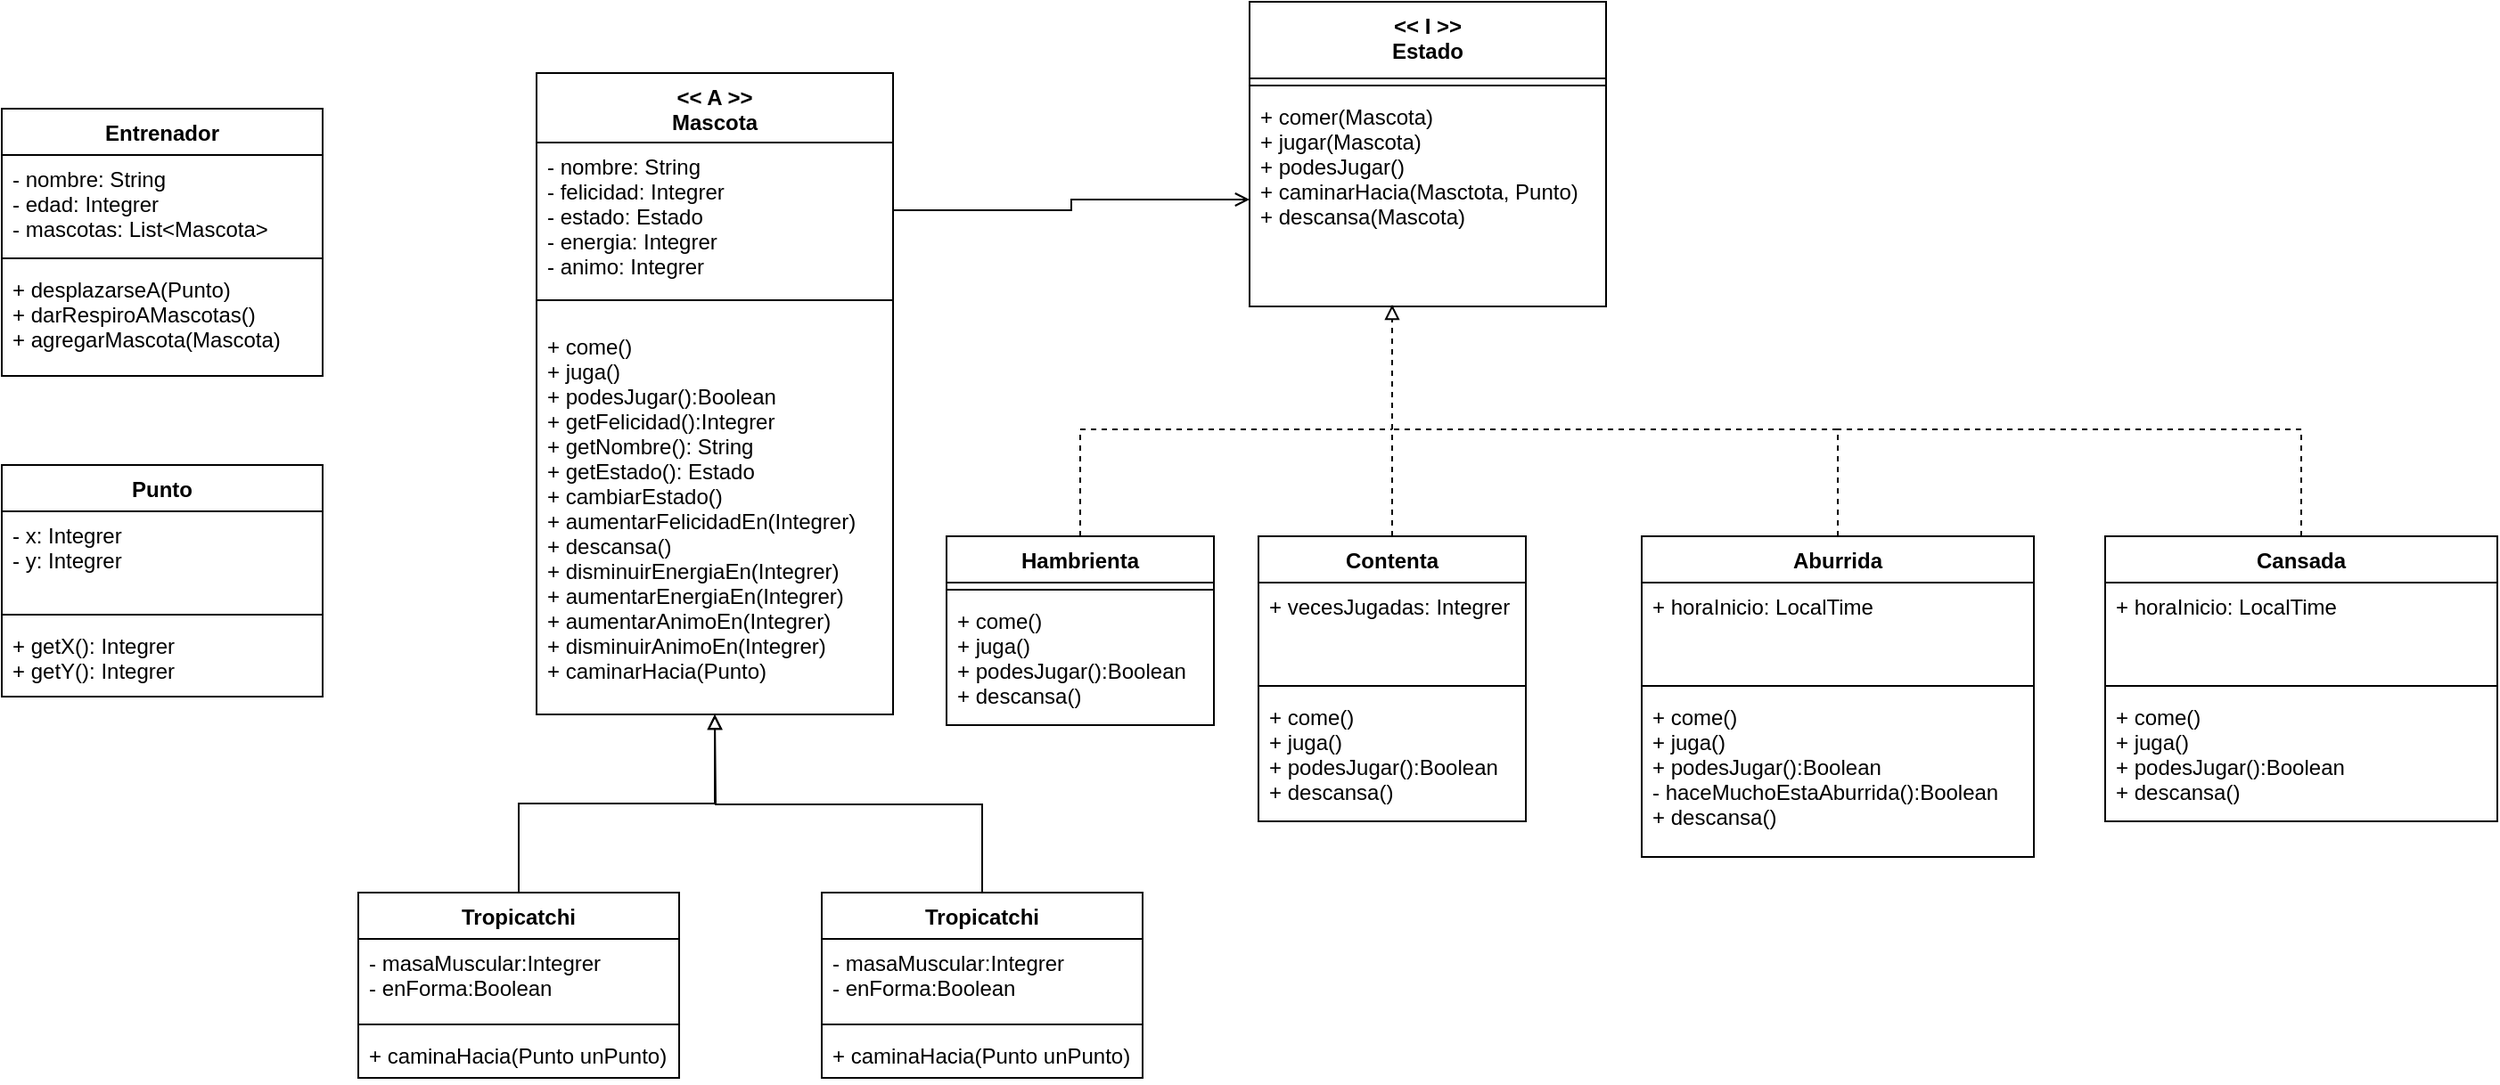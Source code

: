 <mxfile version="12.9.13" type="device"><diagram name="Page-1" id="9f46799a-70d6-7492-0946-bef42562c5a5"><mxGraphModel dx="2285" dy="685" grid="1" gridSize="10" guides="1" tooltips="1" connect="1" arrows="1" fold="1" page="1" pageScale="1" pageWidth="1100" pageHeight="850" background="#ffffff" math="0" shadow="0"><root><mxCell id="0"/><mxCell id="1" parent="0"/><mxCell id="CaBQTG2TXkmVwjgflJUq-14" style="edgeStyle=orthogonalEdgeStyle;rounded=0;orthogonalLoop=1;jettySize=auto;html=1;exitX=1;exitY=0.5;exitDx=0;exitDy=0;endArrow=open;endFill=0;" parent="1" source="CaBQTG2TXkmVwjgflJUq-2" target="CaBQTG2TXkmVwjgflJUq-12" edge="1"><mxGeometry relative="1" as="geometry"/></mxCell><mxCell id="CaBQTG2TXkmVwjgflJUq-1" value="&lt;&lt; A &gt;&gt;&#10;Mascota" style="swimlane;fontStyle=1;align=center;verticalAlign=top;childLayout=stackLayout;horizontal=1;startSize=39;horizontalStack=0;resizeParent=1;resizeParentMax=0;resizeLast=0;collapsible=1;marginBottom=0;" parent="1" vertex="1"><mxGeometry x="200" y="140" width="200" height="360" as="geometry"/></mxCell><mxCell id="CaBQTG2TXkmVwjgflJUq-2" value="- nombre: String&#10;- felicidad: Integrer&#10;- estado: Estado&#10;- energia: Integrer&#10;- animo: Integrer" style="text;strokeColor=none;fillColor=none;align=left;verticalAlign=top;spacingLeft=4;spacingRight=4;overflow=hidden;rotatable=0;points=[[0,0.5],[1,0.5]];portConstraint=eastwest;" parent="CaBQTG2TXkmVwjgflJUq-1" vertex="1"><mxGeometry y="39" width="200" height="76" as="geometry"/></mxCell><mxCell id="CaBQTG2TXkmVwjgflJUq-3" value="" style="line;strokeWidth=1;fillColor=none;align=left;verticalAlign=middle;spacingTop=-1;spacingLeft=3;spacingRight=3;rotatable=0;labelPosition=right;points=[];portConstraint=eastwest;" parent="CaBQTG2TXkmVwjgflJUq-1" vertex="1"><mxGeometry y="115" width="200" height="25" as="geometry"/></mxCell><mxCell id="CaBQTG2TXkmVwjgflJUq-4" value="+ come()&#10;+ juga()&#10;+ podesJugar():Boolean&#10;+ getFelicidad():Integrer&#10;+ getNombre(): String&#10;+ getEstado(): Estado&#10;+ cambiarEstado()&#10;+ aumentarFelicidadEn(Integrer)&#10;+ descansa()&#10;+ disminuirEnergiaEn(Integrer)&#10;+ aumentarEnergiaEn(Integrer)&#10;+ aumentarAnimoEn(Integrer)&#10;+ disminuirAnimoEn(Integrer)&#10;+ caminarHacia(Punto)&#10;" style="text;strokeColor=none;fillColor=none;align=left;verticalAlign=top;spacingLeft=4;spacingRight=4;overflow=hidden;rotatable=0;points=[[0,0.5],[1,0.5]];portConstraint=eastwest;" parent="CaBQTG2TXkmVwjgflJUq-1" vertex="1"><mxGeometry y="140" width="200" height="220" as="geometry"/></mxCell><mxCell id="rhUTFgZJm8BBpsGrQycf-16" style="edgeStyle=orthogonalEdgeStyle;rounded=0;orthogonalLoop=1;jettySize=auto;html=1;exitX=0.5;exitY=0;exitDx=0;exitDy=0;dashed=1;endArrow=none;endFill=0;" edge="1" parent="1" source="CaBQTG2TXkmVwjgflJUq-37"><mxGeometry relative="1" as="geometry"><mxPoint x="680" y="340" as="targetPoint"/><Array as="points"><mxPoint x="930" y="340"/></Array></mxGeometry></mxCell><mxCell id="CaBQTG2TXkmVwjgflJUq-37" value="Aburrida" style="swimlane;fontStyle=1;align=center;verticalAlign=top;childLayout=stackLayout;horizontal=1;startSize=26;horizontalStack=0;resizeParent=1;resizeParentMax=0;resizeLast=0;collapsible=1;marginBottom=0;" parent="1" vertex="1"><mxGeometry x="820" y="400" width="220" height="180" as="geometry"/></mxCell><mxCell id="CaBQTG2TXkmVwjgflJUq-38" value="+ horaInicio: LocalTime" style="text;strokeColor=none;fillColor=none;align=left;verticalAlign=top;spacingLeft=4;spacingRight=4;overflow=hidden;rotatable=0;points=[[0,0.5],[1,0.5]];portConstraint=eastwest;" parent="CaBQTG2TXkmVwjgflJUq-37" vertex="1"><mxGeometry y="26" width="220" height="54" as="geometry"/></mxCell><mxCell id="CaBQTG2TXkmVwjgflJUq-39" value="" style="line;strokeWidth=1;fillColor=none;align=left;verticalAlign=middle;spacingTop=-1;spacingLeft=3;spacingRight=3;rotatable=0;labelPosition=right;points=[];portConstraint=eastwest;" parent="CaBQTG2TXkmVwjgflJUq-37" vertex="1"><mxGeometry y="80" width="220" height="8" as="geometry"/></mxCell><mxCell id="CaBQTG2TXkmVwjgflJUq-40" value="+ come()&#10;+ juga()&#10;+ podesJugar():Boolean&#10;- haceMuchoEstaAburrida():Boolean&#10;+ descansa()" style="text;strokeColor=none;fillColor=none;align=left;verticalAlign=top;spacingLeft=4;spacingRight=4;overflow=hidden;rotatable=0;points=[[0,0.5],[1,0.5]];portConstraint=eastwest;" parent="CaBQTG2TXkmVwjgflJUq-37" vertex="1"><mxGeometry y="88" width="220" height="92" as="geometry"/></mxCell><mxCell id="CaBQTG2TXkmVwjgflJUq-9" value="&lt;&lt; I &gt;&gt;&#10;Estado" style="swimlane;fontStyle=1;align=center;verticalAlign=top;childLayout=stackLayout;horizontal=1;startSize=43;horizontalStack=0;resizeParent=1;resizeParentMax=0;resizeLast=0;collapsible=1;marginBottom=0;" parent="1" vertex="1"><mxGeometry x="600" y="100" width="200" height="171" as="geometry"/></mxCell><mxCell id="CaBQTG2TXkmVwjgflJUq-11" value="" style="line;strokeWidth=1;fillColor=none;align=left;verticalAlign=middle;spacingTop=-1;spacingLeft=3;spacingRight=3;rotatable=0;labelPosition=right;points=[];portConstraint=eastwest;" parent="CaBQTG2TXkmVwjgflJUq-9" vertex="1"><mxGeometry y="43" width="200" height="8" as="geometry"/></mxCell><mxCell id="CaBQTG2TXkmVwjgflJUq-12" value="+ comer(Mascota)&#10;+ jugar(Mascota)&#10;+ podesJugar()&#10;+ caminarHacia(Masctota, Punto)&#10;+ descansa(Mascota)" style="text;strokeColor=none;fillColor=none;align=left;verticalAlign=top;spacingLeft=4;spacingRight=4;overflow=hidden;rotatable=0;points=[[0,0.5],[1,0.5]];portConstraint=eastwest;" parent="CaBQTG2TXkmVwjgflJUq-9" vertex="1"><mxGeometry y="51" width="200" height="120" as="geometry"/></mxCell><mxCell id="CaBQTG2TXkmVwjgflJUq-62" style="edgeStyle=orthogonalEdgeStyle;rounded=0;orthogonalLoop=1;jettySize=auto;html=1;exitX=0.5;exitY=0;exitDx=0;exitDy=0;endArrow=block;endFill=0;dashed=1;" parent="1" source="CaBQTG2TXkmVwjgflJUq-53" edge="1"><mxGeometry relative="1" as="geometry"><mxPoint x="680" y="270" as="targetPoint"/></mxGeometry></mxCell><mxCell id="CaBQTG2TXkmVwjgflJUq-53" value="Contenta" style="swimlane;fontStyle=1;align=center;verticalAlign=top;childLayout=stackLayout;horizontal=1;startSize=26;horizontalStack=0;resizeParent=1;resizeParentMax=0;resizeLast=0;collapsible=1;marginBottom=0;" parent="1" vertex="1"><mxGeometry x="605" y="400" width="150" height="160" as="geometry"/></mxCell><mxCell id="CaBQTG2TXkmVwjgflJUq-54" value="+ vecesJugadas: Integrer" style="text;strokeColor=none;fillColor=none;align=left;verticalAlign=top;spacingLeft=4;spacingRight=4;overflow=hidden;rotatable=0;points=[[0,0.5],[1,0.5]];portConstraint=eastwest;" parent="CaBQTG2TXkmVwjgflJUq-53" vertex="1"><mxGeometry y="26" width="150" height="54" as="geometry"/></mxCell><mxCell id="CaBQTG2TXkmVwjgflJUq-55" value="" style="line;strokeWidth=1;fillColor=none;align=left;verticalAlign=middle;spacingTop=-1;spacingLeft=3;spacingRight=3;rotatable=0;labelPosition=right;points=[];portConstraint=eastwest;" parent="CaBQTG2TXkmVwjgflJUq-53" vertex="1"><mxGeometry y="80" width="150" height="8" as="geometry"/></mxCell><mxCell id="CaBQTG2TXkmVwjgflJUq-56" value="+ come()&#10;+ juga()&#10;+ podesJugar():Boolean&#10;+ descansa()" style="text;strokeColor=none;fillColor=none;align=left;verticalAlign=top;spacingLeft=4;spacingRight=4;overflow=hidden;rotatable=0;points=[[0,0.5],[1,0.5]];portConstraint=eastwest;" parent="CaBQTG2TXkmVwjgflJUq-53" vertex="1"><mxGeometry y="88" width="150" height="72" as="geometry"/></mxCell><mxCell id="rhUTFgZJm8BBpsGrQycf-15" style="edgeStyle=orthogonalEdgeStyle;rounded=0;orthogonalLoop=1;jettySize=auto;html=1;exitX=0.5;exitY=0;exitDx=0;exitDy=0;dashed=1;endArrow=none;endFill=0;" edge="1" parent="1" source="CaBQTG2TXkmVwjgflJUq-57"><mxGeometry relative="1" as="geometry"><mxPoint x="680" y="340" as="targetPoint"/><Array as="points"><mxPoint x="505" y="340"/></Array></mxGeometry></mxCell><mxCell id="CaBQTG2TXkmVwjgflJUq-57" value="Hambrienta" style="swimlane;fontStyle=1;align=center;verticalAlign=top;childLayout=stackLayout;horizontal=1;startSize=26;horizontalStack=0;resizeParent=1;resizeParentMax=0;resizeLast=0;collapsible=1;marginBottom=0;" parent="1" vertex="1"><mxGeometry x="430" y="400" width="150" height="106" as="geometry"/></mxCell><mxCell id="CaBQTG2TXkmVwjgflJUq-59" value="" style="line;strokeWidth=1;fillColor=none;align=left;verticalAlign=middle;spacingTop=-1;spacingLeft=3;spacingRight=3;rotatable=0;labelPosition=right;points=[];portConstraint=eastwest;" parent="CaBQTG2TXkmVwjgflJUq-57" vertex="1"><mxGeometry y="26" width="150" height="8" as="geometry"/></mxCell><mxCell id="CaBQTG2TXkmVwjgflJUq-60" value="+ come()&#10;+ juga()&#10;+ podesJugar():Boolean&#10;+ descansa()" style="text;strokeColor=none;fillColor=none;align=left;verticalAlign=top;spacingLeft=4;spacingRight=4;overflow=hidden;rotatable=0;points=[[0,0.5],[1,0.5]];portConstraint=eastwest;" parent="CaBQTG2TXkmVwjgflJUq-57" vertex="1"><mxGeometry y="34" width="150" height="72" as="geometry"/></mxCell><mxCell id="rhUTFgZJm8BBpsGrQycf-17" style="edgeStyle=orthogonalEdgeStyle;rounded=0;orthogonalLoop=1;jettySize=auto;html=1;exitX=0.5;exitY=0;exitDx=0;exitDy=0;dashed=1;endArrow=none;endFill=0;" edge="1" parent="1" source="CaBQTG2TXkmVwjgflJUq-63"><mxGeometry relative="1" as="geometry"><mxPoint x="930" y="340" as="targetPoint"/><Array as="points"><mxPoint x="1190" y="340"/></Array></mxGeometry></mxCell><mxCell id="CaBQTG2TXkmVwjgflJUq-63" value="Cansada" style="swimlane;fontStyle=1;align=center;verticalAlign=top;childLayout=stackLayout;horizontal=1;startSize=26;horizontalStack=0;resizeParent=1;resizeParentMax=0;resizeLast=0;collapsible=1;marginBottom=0;" parent="1" vertex="1"><mxGeometry x="1080" y="400" width="220" height="160" as="geometry"/></mxCell><mxCell id="CaBQTG2TXkmVwjgflJUq-64" value="+ horaInicio: LocalTime" style="text;strokeColor=none;fillColor=none;align=left;verticalAlign=top;spacingLeft=4;spacingRight=4;overflow=hidden;rotatable=0;points=[[0,0.5],[1,0.5]];portConstraint=eastwest;" parent="CaBQTG2TXkmVwjgflJUq-63" vertex="1"><mxGeometry y="26" width="220" height="54" as="geometry"/></mxCell><mxCell id="CaBQTG2TXkmVwjgflJUq-65" value="" style="line;strokeWidth=1;fillColor=none;align=left;verticalAlign=middle;spacingTop=-1;spacingLeft=3;spacingRight=3;rotatable=0;labelPosition=right;points=[];portConstraint=eastwest;" parent="CaBQTG2TXkmVwjgflJUq-63" vertex="1"><mxGeometry y="80" width="220" height="8" as="geometry"/></mxCell><mxCell id="CaBQTG2TXkmVwjgflJUq-66" value="+ come()&#10;+ juga()&#10;+ podesJugar():Boolean&#10;+ descansa()" style="text;strokeColor=none;fillColor=none;align=left;verticalAlign=top;spacingLeft=4;spacingRight=4;overflow=hidden;rotatable=0;points=[[0,0.5],[1,0.5]];portConstraint=eastwest;" parent="CaBQTG2TXkmVwjgflJUq-63" vertex="1"><mxGeometry y="88" width="220" height="72" as="geometry"/></mxCell><mxCell id="rhUTFgZJm8BBpsGrQycf-14" style="edgeStyle=orthogonalEdgeStyle;rounded=0;orthogonalLoop=1;jettySize=auto;html=1;exitX=0.5;exitY=0;exitDx=0;exitDy=0;endArrow=block;endFill=0;" edge="1" parent="1" source="rhUTFgZJm8BBpsGrQycf-9"><mxGeometry relative="1" as="geometry"><mxPoint x="300" y="500" as="targetPoint"/></mxGeometry></mxCell><mxCell id="rhUTFgZJm8BBpsGrQycf-9" value="Tropicatchi" style="swimlane;fontStyle=1;align=center;verticalAlign=top;childLayout=stackLayout;horizontal=1;startSize=26;horizontalStack=0;resizeParent=1;resizeParentMax=0;resizeLast=0;collapsible=1;marginBottom=0;" vertex="1" parent="1"><mxGeometry x="360" y="600" width="180" height="104" as="geometry"/></mxCell><mxCell id="rhUTFgZJm8BBpsGrQycf-10" value="- masaMuscular:Integrer&#10;- enForma:Boolean&#10;" style="text;strokeColor=none;fillColor=none;align=left;verticalAlign=top;spacingLeft=4;spacingRight=4;overflow=hidden;rotatable=0;points=[[0,0.5],[1,0.5]];portConstraint=eastwest;" vertex="1" parent="rhUTFgZJm8BBpsGrQycf-9"><mxGeometry y="26" width="180" height="44" as="geometry"/></mxCell><mxCell id="rhUTFgZJm8BBpsGrQycf-11" value="" style="line;strokeWidth=1;fillColor=none;align=left;verticalAlign=middle;spacingTop=-1;spacingLeft=3;spacingRight=3;rotatable=0;labelPosition=right;points=[];portConstraint=eastwest;" vertex="1" parent="rhUTFgZJm8BBpsGrQycf-9"><mxGeometry y="70" width="180" height="8" as="geometry"/></mxCell><mxCell id="rhUTFgZJm8BBpsGrQycf-12" value="+ caminaHacia(Punto unPunto)" style="text;strokeColor=none;fillColor=none;align=left;verticalAlign=top;spacingLeft=4;spacingRight=4;overflow=hidden;rotatable=0;points=[[0,0.5],[1,0.5]];portConstraint=eastwest;" vertex="1" parent="rhUTFgZJm8BBpsGrQycf-9"><mxGeometry y="78" width="180" height="26" as="geometry"/></mxCell><mxCell id="rhUTFgZJm8BBpsGrQycf-13" style="edgeStyle=orthogonalEdgeStyle;rounded=0;orthogonalLoop=1;jettySize=auto;html=1;exitX=0.5;exitY=0;exitDx=0;exitDy=0;entryX=0.5;entryY=1;entryDx=0;entryDy=0;entryPerimeter=0;endArrow=block;endFill=0;" edge="1" parent="1" source="rhUTFgZJm8BBpsGrQycf-5" target="CaBQTG2TXkmVwjgflJUq-4"><mxGeometry relative="1" as="geometry"><mxPoint x="310" y="510" as="targetPoint"/></mxGeometry></mxCell><mxCell id="rhUTFgZJm8BBpsGrQycf-5" value="Tropicatchi" style="swimlane;fontStyle=1;align=center;verticalAlign=top;childLayout=stackLayout;horizontal=1;startSize=26;horizontalStack=0;resizeParent=1;resizeParentMax=0;resizeLast=0;collapsible=1;marginBottom=0;" vertex="1" parent="1"><mxGeometry x="100" y="600" width="180" height="104" as="geometry"/></mxCell><mxCell id="rhUTFgZJm8BBpsGrQycf-6" value="- masaMuscular:Integrer&#10;- enForma:Boolean&#10;" style="text;strokeColor=none;fillColor=none;align=left;verticalAlign=top;spacingLeft=4;spacingRight=4;overflow=hidden;rotatable=0;points=[[0,0.5],[1,0.5]];portConstraint=eastwest;" vertex="1" parent="rhUTFgZJm8BBpsGrQycf-5"><mxGeometry y="26" width="180" height="44" as="geometry"/></mxCell><mxCell id="rhUTFgZJm8BBpsGrQycf-7" value="" style="line;strokeWidth=1;fillColor=none;align=left;verticalAlign=middle;spacingTop=-1;spacingLeft=3;spacingRight=3;rotatable=0;labelPosition=right;points=[];portConstraint=eastwest;" vertex="1" parent="rhUTFgZJm8BBpsGrQycf-5"><mxGeometry y="70" width="180" height="8" as="geometry"/></mxCell><mxCell id="rhUTFgZJm8BBpsGrQycf-8" value="+ caminaHacia(Punto unPunto)" style="text;strokeColor=none;fillColor=none;align=left;verticalAlign=top;spacingLeft=4;spacingRight=4;overflow=hidden;rotatable=0;points=[[0,0.5],[1,0.5]];portConstraint=eastwest;" vertex="1" parent="rhUTFgZJm8BBpsGrQycf-5"><mxGeometry y="78" width="180" height="26" as="geometry"/></mxCell><mxCell id="CaBQTG2TXkmVwjgflJUq-41" value="Entrenador" style="swimlane;fontStyle=1;align=center;verticalAlign=top;childLayout=stackLayout;horizontal=1;startSize=26;horizontalStack=0;resizeParent=1;resizeParentMax=0;resizeLast=0;collapsible=1;marginBottom=0;" parent="1" vertex="1"><mxGeometry x="-100" y="160" width="180" height="150" as="geometry"/></mxCell><mxCell id="CaBQTG2TXkmVwjgflJUq-42" value="- nombre: String&#10;- edad: Integrer&#10;- mascotas: List&lt;Mascota&gt;" style="text;strokeColor=none;fillColor=none;align=left;verticalAlign=top;spacingLeft=4;spacingRight=4;overflow=hidden;rotatable=0;points=[[0,0.5],[1,0.5]];portConstraint=eastwest;" parent="CaBQTG2TXkmVwjgflJUq-41" vertex="1"><mxGeometry y="26" width="180" height="54" as="geometry"/></mxCell><mxCell id="CaBQTG2TXkmVwjgflJUq-43" value="" style="line;strokeWidth=1;fillColor=none;align=left;verticalAlign=middle;spacingTop=-1;spacingLeft=3;spacingRight=3;rotatable=0;labelPosition=right;points=[];portConstraint=eastwest;" parent="CaBQTG2TXkmVwjgflJUq-41" vertex="1"><mxGeometry y="80" width="180" height="8" as="geometry"/></mxCell><mxCell id="CaBQTG2TXkmVwjgflJUq-44" value="+ desplazarseA(Punto)&#10;+ darRespiroAMascotas()&#10;+ agregarMascota(Mascota)" style="text;strokeColor=none;fillColor=none;align=left;verticalAlign=top;spacingLeft=4;spacingRight=4;overflow=hidden;rotatable=0;points=[[0,0.5],[1,0.5]];portConstraint=eastwest;" parent="CaBQTG2TXkmVwjgflJUq-41" vertex="1"><mxGeometry y="88" width="180" height="62" as="geometry"/></mxCell><mxCell id="CaBQTG2TXkmVwjgflJUq-45" value="Punto" style="swimlane;fontStyle=1;align=center;verticalAlign=top;childLayout=stackLayout;horizontal=1;startSize=26;horizontalStack=0;resizeParent=1;resizeParentMax=0;resizeLast=0;collapsible=1;marginBottom=0;" parent="1" vertex="1"><mxGeometry x="-100" y="360" width="180" height="130" as="geometry"/></mxCell><mxCell id="CaBQTG2TXkmVwjgflJUq-46" value="- x: Integrer&#10;- y: Integrer" style="text;strokeColor=none;fillColor=none;align=left;verticalAlign=top;spacingLeft=4;spacingRight=4;overflow=hidden;rotatable=0;points=[[0,0.5],[1,0.5]];portConstraint=eastwest;" parent="CaBQTG2TXkmVwjgflJUq-45" vertex="1"><mxGeometry y="26" width="180" height="54" as="geometry"/></mxCell><mxCell id="CaBQTG2TXkmVwjgflJUq-47" value="" style="line;strokeWidth=1;fillColor=none;align=left;verticalAlign=middle;spacingTop=-1;spacingLeft=3;spacingRight=3;rotatable=0;labelPosition=right;points=[];portConstraint=eastwest;" parent="CaBQTG2TXkmVwjgflJUq-45" vertex="1"><mxGeometry y="80" width="180" height="8" as="geometry"/></mxCell><mxCell id="CaBQTG2TXkmVwjgflJUq-48" value="+ getX(): Integrer&#10;+ getY(): Integrer" style="text;strokeColor=none;fillColor=none;align=left;verticalAlign=top;spacingLeft=4;spacingRight=4;overflow=hidden;rotatable=0;points=[[0,0.5],[1,0.5]];portConstraint=eastwest;" parent="CaBQTG2TXkmVwjgflJUq-45" vertex="1"><mxGeometry y="88" width="180" height="42" as="geometry"/></mxCell></root></mxGraphModel></diagram></mxfile>